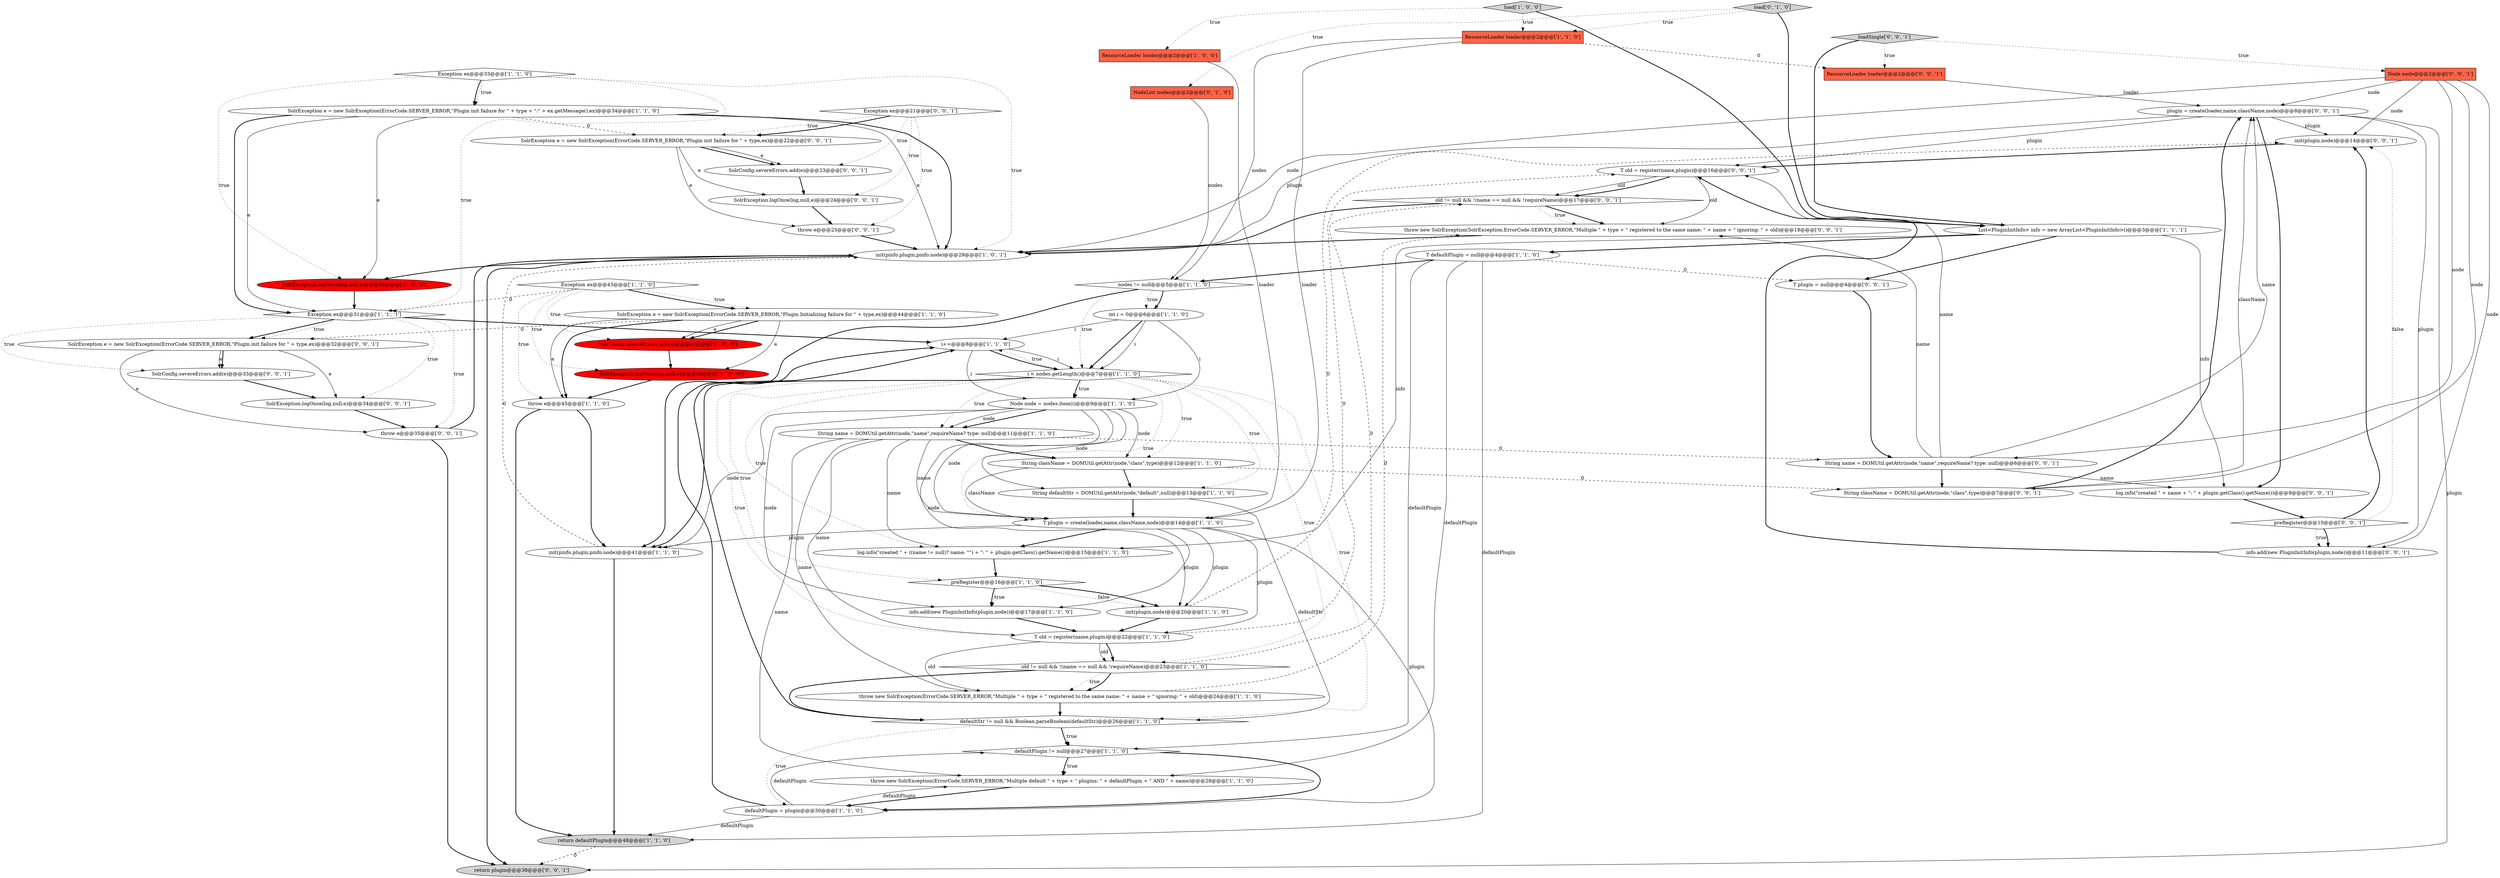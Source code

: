 digraph {
23 [style = filled, label = "ResourceLoader loader@@@2@@@['1', '1', '0']", fillcolor = tomato, shape = box image = "AAA0AAABBB1BBB"];
31 [style = filled, label = "SolrConfig.severeErrors.add(e)@@@47@@@['1', '0', '0']", fillcolor = red, shape = ellipse image = "AAA1AAABBB1BBB"];
1 [style = filled, label = "init(plugin,node)@@@20@@@['1', '1', '0']", fillcolor = white, shape = ellipse image = "AAA0AAABBB1BBB"];
10 [style = filled, label = "SolrException e = new SolrException(ErrorCode.SERVER_ERROR,\"Plugin Initializing failure for \" + type,ex)@@@44@@@['1', '1', '0']", fillcolor = white, shape = ellipse image = "AAA0AAABBB1BBB"];
12 [style = filled, label = "Node node = nodes.item(i)@@@9@@@['1', '1', '0']", fillcolor = white, shape = ellipse image = "AAA0AAABBB1BBB"];
39 [style = filled, label = "Node node@@@2@@@['0', '0', '1']", fillcolor = tomato, shape = box image = "AAA0AAABBB3BBB"];
50 [style = filled, label = "SolrException e = new SolrException(ErrorCode.SERVER_ERROR,\"Plugin init failure for \" + type,ex)@@@22@@@['0', '0', '1']", fillcolor = white, shape = ellipse image = "AAA0AAABBB3BBB"];
40 [style = filled, label = "SolrException.logOnce(log,null,e)@@@24@@@['0', '0', '1']", fillcolor = white, shape = ellipse image = "AAA0AAABBB3BBB"];
6 [style = filled, label = "T old = register(name,plugin)@@@22@@@['1', '1', '0']", fillcolor = white, shape = ellipse image = "AAA0AAABBB1BBB"];
21 [style = filled, label = "defaultStr != null && Boolean.parseBoolean(defaultStr)@@@26@@@['1', '1', '0']", fillcolor = white, shape = diamond image = "AAA0AAABBB1BBB"];
2 [style = filled, label = "Exception ex@@@33@@@['1', '1', '0']", fillcolor = white, shape = diamond image = "AAA0AAABBB1BBB"];
5 [style = filled, label = "throw new SolrException(ErrorCode.SERVER_ERROR,\"Multiple \" + type + \" registered to the same name: \" + name + \" ignoring: \" + old)@@@24@@@['1', '1', '0']", fillcolor = white, shape = ellipse image = "AAA0AAABBB1BBB"];
9 [style = filled, label = "String name = DOMUtil.getAttr(node,\"name\",requireName? type: null)@@@11@@@['1', '1', '0']", fillcolor = white, shape = ellipse image = "AAA0AAABBB1BBB"];
33 [style = filled, label = "String defaultStr = DOMUtil.getAttr(node,\"default\",null)@@@13@@@['1', '1', '0']", fillcolor = white, shape = ellipse image = "AAA0AAABBB1BBB"];
46 [style = filled, label = "ResourceLoader loader@@@2@@@['0', '0', '1']", fillcolor = tomato, shape = box image = "AAA0AAABBB3BBB"];
36 [style = filled, label = "defaultPlugin != null@@@27@@@['1', '1', '0']", fillcolor = white, shape = diamond image = "AAA0AAABBB1BBB"];
27 [style = filled, label = "SolrException.logOnce(log,null,e)@@@36@@@['1', '0', '0']", fillcolor = red, shape = ellipse image = "AAA1AAABBB1BBB"];
7 [style = filled, label = "SolrException.logOnce(log,null,e)@@@48@@@['1', '0', '0']", fillcolor = red, shape = ellipse image = "AAA1AAABBB1BBB"];
24 [style = filled, label = "load['1', '0', '0']", fillcolor = lightgray, shape = diamond image = "AAA0AAABBB1BBB"];
8 [style = filled, label = "nodes != null@@@5@@@['1', '1', '0']", fillcolor = white, shape = diamond image = "AAA0AAABBB1BBB"];
22 [style = filled, label = "Exception ex@@@43@@@['1', '1', '0']", fillcolor = white, shape = diamond image = "AAA0AAABBB1BBB"];
51 [style = filled, label = "init(plugin,node)@@@14@@@['0', '0', '1']", fillcolor = white, shape = ellipse image = "AAA0AAABBB3BBB"];
42 [style = filled, label = "return plugin@@@38@@@['0', '0', '1']", fillcolor = lightgray, shape = ellipse image = "AAA0AAABBB3BBB"];
3 [style = filled, label = "i < nodes.getLength()@@@7@@@['1', '1', '0']", fillcolor = white, shape = diamond image = "AAA0AAABBB1BBB"];
48 [style = filled, label = "SolrException.logOnce(log,null,e)@@@34@@@['0', '0', '1']", fillcolor = white, shape = ellipse image = "AAA0AAABBB3BBB"];
57 [style = filled, label = "String name = DOMUtil.getAttr(node,\"name\",requireName? type: null)@@@6@@@['0', '0', '1']", fillcolor = white, shape = ellipse image = "AAA0AAABBB3BBB"];
13 [style = filled, label = "Exception ex@@@31@@@['1', '1', '1']", fillcolor = white, shape = diamond image = "AAA0AAABBB1BBB"];
37 [style = filled, label = "load['0', '1', '0']", fillcolor = lightgray, shape = diamond image = "AAA0AAABBB2BBB"];
19 [style = filled, label = "log.info(\"created \" + ((name != null)? name: \"\") + \": \" + plugin.getClass().getName())@@@15@@@['1', '1', '0']", fillcolor = white, shape = ellipse image = "AAA0AAABBB1BBB"];
30 [style = filled, label = "SolrException e = new SolrException(ErrorCode.SERVER_ERROR,\"Plugin init failure for \" + type + \":\" + ex.getMessage(),ex)@@@34@@@['1', '1', '0']", fillcolor = white, shape = ellipse image = "AAA0AAABBB1BBB"];
61 [style = filled, label = "SolrConfig.severeErrors.add(e)@@@23@@@['0', '0', '1']", fillcolor = white, shape = ellipse image = "AAA0AAABBB3BBB"];
25 [style = filled, label = "init(pinfo.plugin,pinfo.node)@@@41@@@['1', '1', '0']", fillcolor = white, shape = ellipse image = "AAA0AAABBB1BBB"];
17 [style = filled, label = "List<PluginInitInfo> info = new ArrayList<PluginInitInfo>()@@@3@@@['1', '1', '1']", fillcolor = white, shape = ellipse image = "AAA0AAABBB1BBB"];
16 [style = filled, label = "throw new SolrException(ErrorCode.SERVER_ERROR,\"Multiple default \" + type + \" plugins: \" + defaultPlugin + \" AND \" + name)@@@28@@@['1', '1', '0']", fillcolor = white, shape = ellipse image = "AAA0AAABBB1BBB"];
58 [style = filled, label = "String className = DOMUtil.getAttr(node,\"class\",type)@@@7@@@['0', '0', '1']", fillcolor = white, shape = ellipse image = "AAA0AAABBB3BBB"];
28 [style = filled, label = "throw e@@@45@@@['1', '1', '0']", fillcolor = white, shape = ellipse image = "AAA0AAABBB1BBB"];
41 [style = filled, label = "SolrConfig.severeErrors.add(e)@@@33@@@['0', '0', '1']", fillcolor = white, shape = ellipse image = "AAA0AAABBB3BBB"];
45 [style = filled, label = "preRegister@@@10@@@['0', '0', '1']", fillcolor = white, shape = diamond image = "AAA0AAABBB3BBB"];
62 [style = filled, label = "T plugin = null@@@4@@@['0', '0', '1']", fillcolor = white, shape = ellipse image = "AAA0AAABBB3BBB"];
44 [style = filled, label = "log.info(\"created \" + name + \": \" + plugin.getClass().getName())@@@9@@@['0', '0', '1']", fillcolor = white, shape = ellipse image = "AAA0AAABBB3BBB"];
4 [style = filled, label = "preRegister@@@16@@@['1', '1', '0']", fillcolor = white, shape = diamond image = "AAA0AAABBB1BBB"];
18 [style = filled, label = "defaultPlugin = plugin@@@30@@@['1', '1', '0']", fillcolor = white, shape = ellipse image = "AAA0AAABBB1BBB"];
15 [style = filled, label = "String className = DOMUtil.getAttr(node,\"class\",type)@@@12@@@['1', '1', '0']", fillcolor = white, shape = ellipse image = "AAA0AAABBB1BBB"];
14 [style = filled, label = "i++@@@8@@@['1', '1', '0']", fillcolor = white, shape = ellipse image = "AAA0AAABBB1BBB"];
49 [style = filled, label = "throw e@@@25@@@['0', '0', '1']", fillcolor = white, shape = ellipse image = "AAA0AAABBB3BBB"];
32 [style = filled, label = "T defaultPlugin = null@@@4@@@['1', '1', '0']", fillcolor = white, shape = ellipse image = "AAA0AAABBB1BBB"];
54 [style = filled, label = "SolrException e = new SolrException(ErrorCode.SERVER_ERROR,\"Plugin init failure for \" + type,ex)@@@32@@@['0', '0', '1']", fillcolor = white, shape = ellipse image = "AAA0AAABBB3BBB"];
55 [style = filled, label = "throw e@@@35@@@['0', '0', '1']", fillcolor = white, shape = ellipse image = "AAA0AAABBB3BBB"];
56 [style = filled, label = "plugin = create(loader,name,className,node)@@@8@@@['0', '0', '1']", fillcolor = white, shape = ellipse image = "AAA0AAABBB3BBB"];
43 [style = filled, label = "old != null && !(name == null && !requireName)@@@17@@@['0', '0', '1']", fillcolor = white, shape = diamond image = "AAA0AAABBB3BBB"];
53 [style = filled, label = "Exception ex@@@21@@@['0', '0', '1']", fillcolor = white, shape = diamond image = "AAA0AAABBB3BBB"];
59 [style = filled, label = "throw new SolrException(SolrException.ErrorCode.SERVER_ERROR,\"Multiple \" + type + \" registered to the same name: \" + name + \" ignoring: \" + old)@@@18@@@['0', '0', '1']", fillcolor = white, shape = ellipse image = "AAA0AAABBB3BBB"];
47 [style = filled, label = "info.add(new PluginInitInfo(plugin,node))@@@11@@@['0', '0', '1']", fillcolor = white, shape = ellipse image = "AAA0AAABBB3BBB"];
11 [style = filled, label = "int i = 0@@@6@@@['1', '1', '0']", fillcolor = white, shape = ellipse image = "AAA0AAABBB1BBB"];
26 [style = filled, label = "init(pinfo.plugin,pinfo.node)@@@29@@@['1', '0', '1']", fillcolor = white, shape = ellipse image = "AAA0AAABBB1BBB"];
20 [style = filled, label = "ResourceLoader loader@@@2@@@['1', '0', '0']", fillcolor = tomato, shape = box image = "AAA0AAABBB1BBB"];
29 [style = filled, label = "T plugin = create(loader,name,className,node)@@@14@@@['1', '1', '0']", fillcolor = white, shape = ellipse image = "AAA0AAABBB1BBB"];
34 [style = filled, label = "old != null && !(name == null && !requireName)@@@23@@@['1', '1', '0']", fillcolor = white, shape = diamond image = "AAA0AAABBB1BBB"];
52 [style = filled, label = "T old = register(name,plugin)@@@16@@@['0', '0', '1']", fillcolor = white, shape = ellipse image = "AAA0AAABBB3BBB"];
60 [style = filled, label = "loadSingle['0', '0', '1']", fillcolor = lightgray, shape = diamond image = "AAA0AAABBB3BBB"];
35 [style = filled, label = "info.add(new PluginInitInfo(plugin,node))@@@17@@@['1', '1', '0']", fillcolor = white, shape = ellipse image = "AAA0AAABBB1BBB"];
0 [style = filled, label = "return defaultPlugin@@@48@@@['1', '1', '0']", fillcolor = lightgray, shape = ellipse image = "AAA0AAABBB1BBB"];
38 [style = filled, label = "NodeList nodes@@@2@@@['0', '1', '0']", fillcolor = tomato, shape = box image = "AAA0AAABBB2BBB"];
27->13 [style = bold, label=""];
14->3 [style = bold, label=""];
15->58 [style = dashed, label="0"];
17->44 [style = solid, label="info"];
40->49 [style = bold, label=""];
36->16 [style = dotted, label="true"];
30->13 [style = bold, label=""];
22->31 [style = dotted, label="true"];
12->35 [style = solid, label="node"];
21->18 [style = dotted, label="true"];
13->41 [style = dotted, label="true"];
3->33 [style = dotted, label="true"];
30->50 [style = dashed, label="0"];
57->58 [style = bold, label=""];
43->26 [style = bold, label=""];
3->6 [style = dotted, label="true"];
57->59 [style = solid, label="name"];
12->9 [style = bold, label=""];
20->29 [style = solid, label="loader"];
3->34 [style = dotted, label="true"];
28->0 [style = bold, label=""];
41->48 [style = bold, label=""];
37->38 [style = dotted, label="true"];
0->42 [style = dashed, label="0"];
21->36 [style = bold, label=""];
39->51 [style = solid, label="node"];
36->18 [style = bold, label=""];
24->17 [style = bold, label=""];
32->0 [style = solid, label="defaultPlugin"];
30->26 [style = solid, label="e"];
12->25 [style = solid, label="node"];
28->25 [style = bold, label=""];
8->11 [style = bold, label=""];
13->14 [style = bold, label=""];
50->40 [style = solid, label="e"];
59->26 [style = bold, label=""];
60->17 [style = bold, label=""];
34->43 [style = dashed, label="0"];
39->47 [style = solid, label="node"];
18->0 [style = solid, label="defaultPlugin"];
53->49 [style = dotted, label="true"];
26->42 [style = bold, label=""];
10->31 [style = bold, label=""];
3->29 [style = dotted, label="true"];
12->29 [style = solid, label="node"];
9->29 [style = solid, label="name"];
38->8 [style = solid, label="nodes"];
53->61 [style = dotted, label="true"];
22->7 [style = dotted, label="true"];
30->26 [style = bold, label=""];
4->35 [style = dotted, label="true"];
11->3 [style = solid, label="i"];
55->26 [style = bold, label=""];
14->12 [style = solid, label="i"];
54->41 [style = bold, label=""];
15->29 [style = solid, label="className"];
58->56 [style = bold, label=""];
43->59 [style = dotted, label="true"];
29->35 [style = solid, label="plugin"];
33->29 [style = bold, label=""];
60->39 [style = dotted, label="true"];
5->21 [style = bold, label=""];
26->27 [style = bold, label=""];
52->43 [style = solid, label="old"];
13->55 [style = dotted, label="true"];
9->6 [style = solid, label="name"];
29->25 [style = solid, label="plugin"];
11->12 [style = solid, label="i"];
2->27 [style = dotted, label="true"];
9->5 [style = solid, label="name"];
6->5 [style = solid, label="old"];
48->55 [style = bold, label=""];
17->62 [style = bold, label=""];
36->16 [style = bold, label=""];
5->59 [style = dashed, label="0"];
4->1 [style = dotted, label="false"];
61->40 [style = bold, label=""];
9->19 [style = solid, label="name"];
12->1 [style = solid, label="node"];
54->55 [style = solid, label="e"];
39->56 [style = solid, label="node"];
44->45 [style = bold, label=""];
56->47 [style = solid, label="plugin"];
32->62 [style = dashed, label="0"];
56->51 [style = solid, label="plugin"];
33->21 [style = solid, label="defaultStr"];
15->33 [style = bold, label=""];
22->13 [style = dashed, label="0"];
57->56 [style = solid, label="name"];
46->56 [style = solid, label="loader"];
25->0 [style = bold, label=""];
43->59 [style = bold, label=""];
16->18 [style = bold, label=""];
6->34 [style = bold, label=""];
60->46 [style = dotted, label="true"];
45->51 [style = bold, label=""];
25->26 [style = dashed, label="0"];
10->31 [style = solid, label="e"];
57->44 [style = solid, label="name"];
45->51 [style = dotted, label="false"];
13->54 [style = bold, label=""];
56->26 [style = solid, label="plugin"];
53->50 [style = dotted, label="true"];
52->59 [style = solid, label="old"];
1->51 [style = dashed, label="0"];
2->30 [style = dotted, label="true"];
12->15 [style = solid, label="node"];
23->8 [style = solid, label="nodes"];
3->12 [style = bold, label=""];
51->52 [style = bold, label=""];
39->57 [style = solid, label="node"];
3->9 [style = dotted, label="true"];
55->42 [style = bold, label=""];
14->3 [style = solid, label="i"];
29->1 [style = solid, label="plugin"];
10->28 [style = solid, label="e"];
31->7 [style = bold, label=""];
8->3 [style = dotted, label="true"];
3->14 [style = dotted, label="true"];
6->52 [style = dashed, label="0"];
53->50 [style = bold, label=""];
32->16 [style = solid, label="defaultPlugin"];
54->48 [style = solid, label="e"];
52->43 [style = bold, label=""];
18->16 [style = solid, label="defaultPlugin"];
32->8 [style = bold, label=""];
1->6 [style = bold, label=""];
24->23 [style = dotted, label="true"];
29->19 [style = bold, label=""];
7->28 [style = bold, label=""];
23->46 [style = dashed, label="0"];
11->3 [style = bold, label=""];
3->21 [style = dotted, label="true"];
53->40 [style = dotted, label="true"];
3->15 [style = dotted, label="true"];
24->20 [style = dotted, label="true"];
11->14 [style = solid, label="i"];
22->10 [style = bold, label=""];
8->11 [style = dotted, label="true"];
2->26 [style = dotted, label="true"];
4->1 [style = bold, label=""];
47->52 [style = bold, label=""];
50->61 [style = bold, label=""];
45->47 [style = dotted, label="true"];
34->21 [style = bold, label=""];
29->18 [style = solid, label="plugin"];
21->14 [style = bold, label=""];
30->27 [style = solid, label="e"];
50->61 [style = solid, label="e"];
32->36 [style = solid, label="defaultPlugin"];
34->5 [style = dotted, label="true"];
54->41 [style = solid, label="e"];
4->35 [style = bold, label=""];
22->10 [style = dotted, label="true"];
10->28 [style = bold, label=""];
30->13 [style = solid, label="e"];
35->6 [style = bold, label=""];
10->7 [style = solid, label="e"];
9->16 [style = solid, label="name"];
3->25 [style = bold, label=""];
34->5 [style = bold, label=""];
58->56 [style = solid, label="className"];
6->34 [style = solid, label="old"];
37->17 [style = bold, label=""];
9->57 [style = dashed, label="0"];
22->28 [style = dotted, label="true"];
3->4 [style = dotted, label="true"];
50->49 [style = solid, label="e"];
12->33 [style = solid, label="node"];
17->32 [style = bold, label=""];
62->57 [style = bold, label=""];
21->36 [style = dotted, label="true"];
10->54 [style = dashed, label="0"];
3->19 [style = dotted, label="true"];
23->29 [style = solid, label="loader"];
17->19 [style = solid, label="info"];
57->52 [style = solid, label="name"];
9->15 [style = bold, label=""];
3->12 [style = dotted, label="true"];
45->47 [style = bold, label=""];
29->6 [style = solid, label="plugin"];
18->36 [style = solid, label="defaultPlugin"];
39->58 [style = solid, label="node"];
39->26 [style = solid, label="node"];
19->4 [style = bold, label=""];
56->52 [style = solid, label="plugin"];
49->26 [style = bold, label=""];
2->30 [style = bold, label=""];
37->23 [style = dotted, label="true"];
13->48 [style = dotted, label="true"];
8->25 [style = bold, label=""];
18->14 [style = bold, label=""];
56->44 [style = bold, label=""];
56->42 [style = solid, label="plugin"];
2->13 [style = dotted, label="true"];
12->9 [style = solid, label="node"];
13->54 [style = dotted, label="true"];
}
